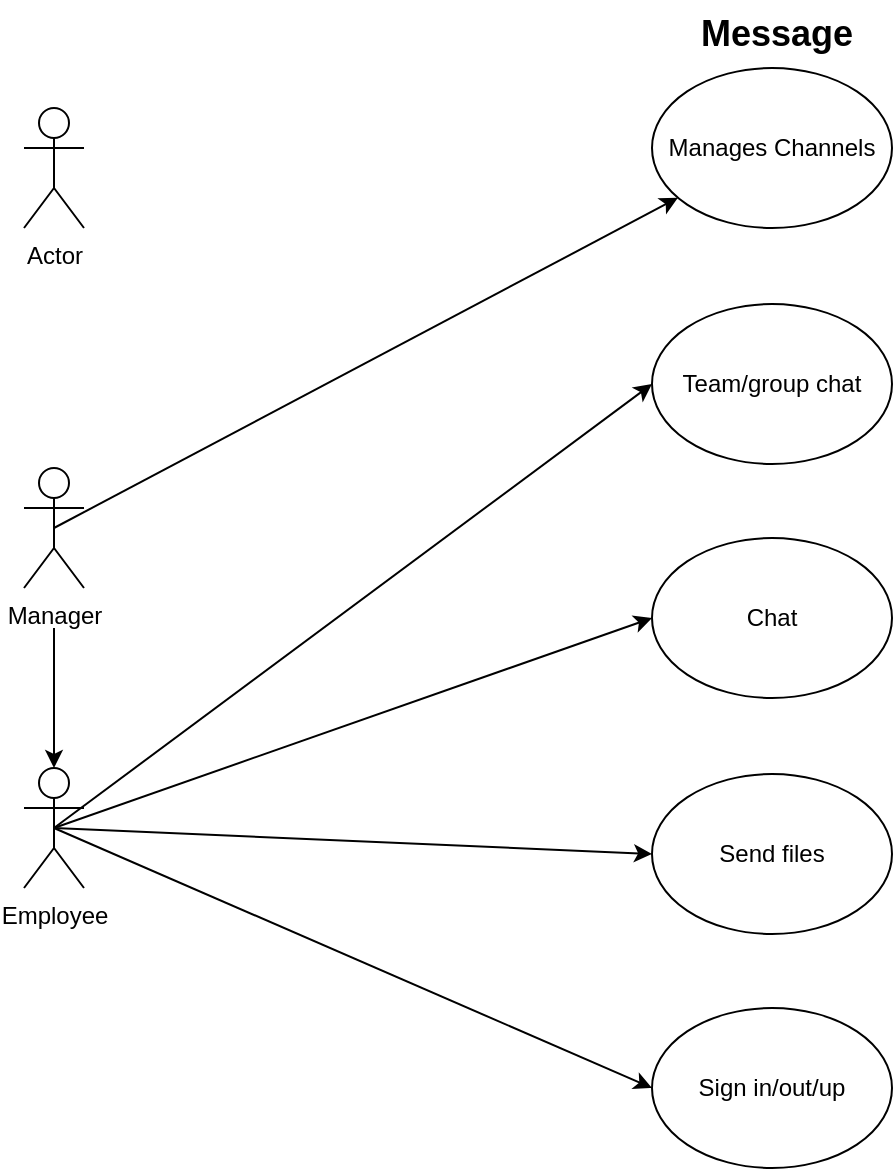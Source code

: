 <mxfile version="24.4.8" type="github">
  <diagram name="Trang-1" id="qJCDaG_ORHdLh7Q5kiZg">
    <mxGraphModel dx="468" dy="1008" grid="0" gridSize="10" guides="1" tooltips="1" connect="1" arrows="1" fold="1" page="1" pageScale="1" pageWidth="827" pageHeight="1169" math="0" shadow="0">
      <root>
        <mxCell id="0" />
        <mxCell id="1" parent="0" />
        <mxCell id="O6UF7CCYmx_V8bnEFiT7-3" value="Manager" style="shape=umlActor;verticalLabelPosition=bottom;verticalAlign=top;html=1;outlineConnect=0;" parent="1" vertex="1">
          <mxGeometry x="44" y="386" width="30" height="60" as="geometry" />
        </mxCell>
        <mxCell id="O6UF7CCYmx_V8bnEFiT7-5" value="Chat" style="ellipse;whiteSpace=wrap;html=1;" parent="1" vertex="1">
          <mxGeometry x="358" y="421" width="120" height="80" as="geometry" />
        </mxCell>
        <mxCell id="O6UF7CCYmx_V8bnEFiT7-6" value="&lt;div&gt;Team/group chat&lt;/div&gt;" style="ellipse;whiteSpace=wrap;html=1;" parent="1" vertex="1">
          <mxGeometry x="358" y="304" width="120" height="80" as="geometry" />
        </mxCell>
        <mxCell id="O6UF7CCYmx_V8bnEFiT7-7" value="Send files" style="ellipse;whiteSpace=wrap;html=1;" parent="1" vertex="1">
          <mxGeometry x="358" y="539" width="120" height="80" as="geometry" />
        </mxCell>
        <mxCell id="O6UF7CCYmx_V8bnEFiT7-8" value="Sign in/out/up" style="ellipse;whiteSpace=wrap;html=1;" parent="1" vertex="1">
          <mxGeometry x="358" y="656" width="120" height="80" as="geometry" />
        </mxCell>
        <mxCell id="O6UF7CCYmx_V8bnEFiT7-9" value="Manages Channels" style="ellipse;whiteSpace=wrap;html=1;" parent="1" vertex="1">
          <mxGeometry x="358" y="186" width="120" height="80" as="geometry" />
        </mxCell>
        <mxCell id="O6UF7CCYmx_V8bnEFiT7-10" value="" style="endArrow=classic;html=1;rounded=0;exitX=0.5;exitY=0.5;exitDx=0;exitDy=0;exitPerimeter=0;" parent="1" source="O6UF7CCYmx_V8bnEFiT7-3" target="O6UF7CCYmx_V8bnEFiT7-9" edge="1">
          <mxGeometry width="50" height="50" relative="1" as="geometry">
            <mxPoint x="644" y="486" as="sourcePoint" />
            <mxPoint x="694" y="436" as="targetPoint" />
          </mxGeometry>
        </mxCell>
        <mxCell id="O6UF7CCYmx_V8bnEFiT7-11" value="Employee" style="shape=umlActor;verticalLabelPosition=bottom;verticalAlign=top;html=1;outlineConnect=0;" parent="1" vertex="1">
          <mxGeometry x="44" y="536" width="30" height="60" as="geometry" />
        </mxCell>
        <mxCell id="O6UF7CCYmx_V8bnEFiT7-12" value="" style="endArrow=classic;html=1;rounded=0;" parent="1" edge="1">
          <mxGeometry width="50" height="50" relative="1" as="geometry">
            <mxPoint x="59" y="466" as="sourcePoint" />
            <mxPoint x="59" y="536" as="targetPoint" />
          </mxGeometry>
        </mxCell>
        <mxCell id="O6UF7CCYmx_V8bnEFiT7-13" value="" style="endArrow=classic;html=1;rounded=0;exitX=0.5;exitY=0.5;exitDx=0;exitDy=0;exitPerimeter=0;entryX=0;entryY=0.5;entryDx=0;entryDy=0;" parent="1" source="O6UF7CCYmx_V8bnEFiT7-11" target="O6UF7CCYmx_V8bnEFiT7-6" edge="1">
          <mxGeometry width="50" height="50" relative="1" as="geometry">
            <mxPoint x="644" y="486" as="sourcePoint" />
            <mxPoint x="694" y="436" as="targetPoint" />
          </mxGeometry>
        </mxCell>
        <mxCell id="O6UF7CCYmx_V8bnEFiT7-14" value="" style="endArrow=classic;html=1;rounded=0;exitX=0.5;exitY=0.5;exitDx=0;exitDy=0;exitPerimeter=0;entryX=0;entryY=0.5;entryDx=0;entryDy=0;" parent="1" source="O6UF7CCYmx_V8bnEFiT7-11" target="O6UF7CCYmx_V8bnEFiT7-5" edge="1">
          <mxGeometry width="50" height="50" relative="1" as="geometry">
            <mxPoint x="524" y="486" as="sourcePoint" />
            <mxPoint x="574" y="436" as="targetPoint" />
          </mxGeometry>
        </mxCell>
        <mxCell id="O6UF7CCYmx_V8bnEFiT7-15" value="" style="endArrow=classic;html=1;rounded=0;exitX=0.5;exitY=0.5;exitDx=0;exitDy=0;exitPerimeter=0;entryX=0;entryY=0.5;entryDx=0;entryDy=0;" parent="1" source="O6UF7CCYmx_V8bnEFiT7-11" target="O6UF7CCYmx_V8bnEFiT7-7" edge="1">
          <mxGeometry width="50" height="50" relative="1" as="geometry">
            <mxPoint x="524" y="486" as="sourcePoint" />
            <mxPoint x="574" y="436" as="targetPoint" />
          </mxGeometry>
        </mxCell>
        <mxCell id="O6UF7CCYmx_V8bnEFiT7-16" value="" style="endArrow=classic;html=1;rounded=0;exitX=0.5;exitY=0.5;exitDx=0;exitDy=0;exitPerimeter=0;entryX=0;entryY=0.5;entryDx=0;entryDy=0;" parent="1" source="O6UF7CCYmx_V8bnEFiT7-11" target="O6UF7CCYmx_V8bnEFiT7-8" edge="1">
          <mxGeometry width="50" height="50" relative="1" as="geometry">
            <mxPoint x="524" y="486" as="sourcePoint" />
            <mxPoint x="574" y="436" as="targetPoint" />
          </mxGeometry>
        </mxCell>
        <mxCell id="O6UF7CCYmx_V8bnEFiT7-17" value="&lt;b&gt;&lt;font style=&quot;font-size: 18px;&quot;&gt;Message&lt;/font&gt;&lt;/b&gt;" style="text;html=1;align=center;verticalAlign=middle;resizable=0;points=[];autosize=1;strokeColor=none;fillColor=none;" parent="1" vertex="1">
          <mxGeometry x="373" y="152" width="94" height="34" as="geometry" />
        </mxCell>
        <mxCell id="8PMym0v8UYOH8EJvQvnR-3" value="Actor" style="shape=umlActor;verticalLabelPosition=bottom;verticalAlign=top;html=1;outlineConnect=0;" vertex="1" parent="1">
          <mxGeometry x="44" y="206" width="30" height="60" as="geometry" />
        </mxCell>
      </root>
    </mxGraphModel>
  </diagram>
</mxfile>
